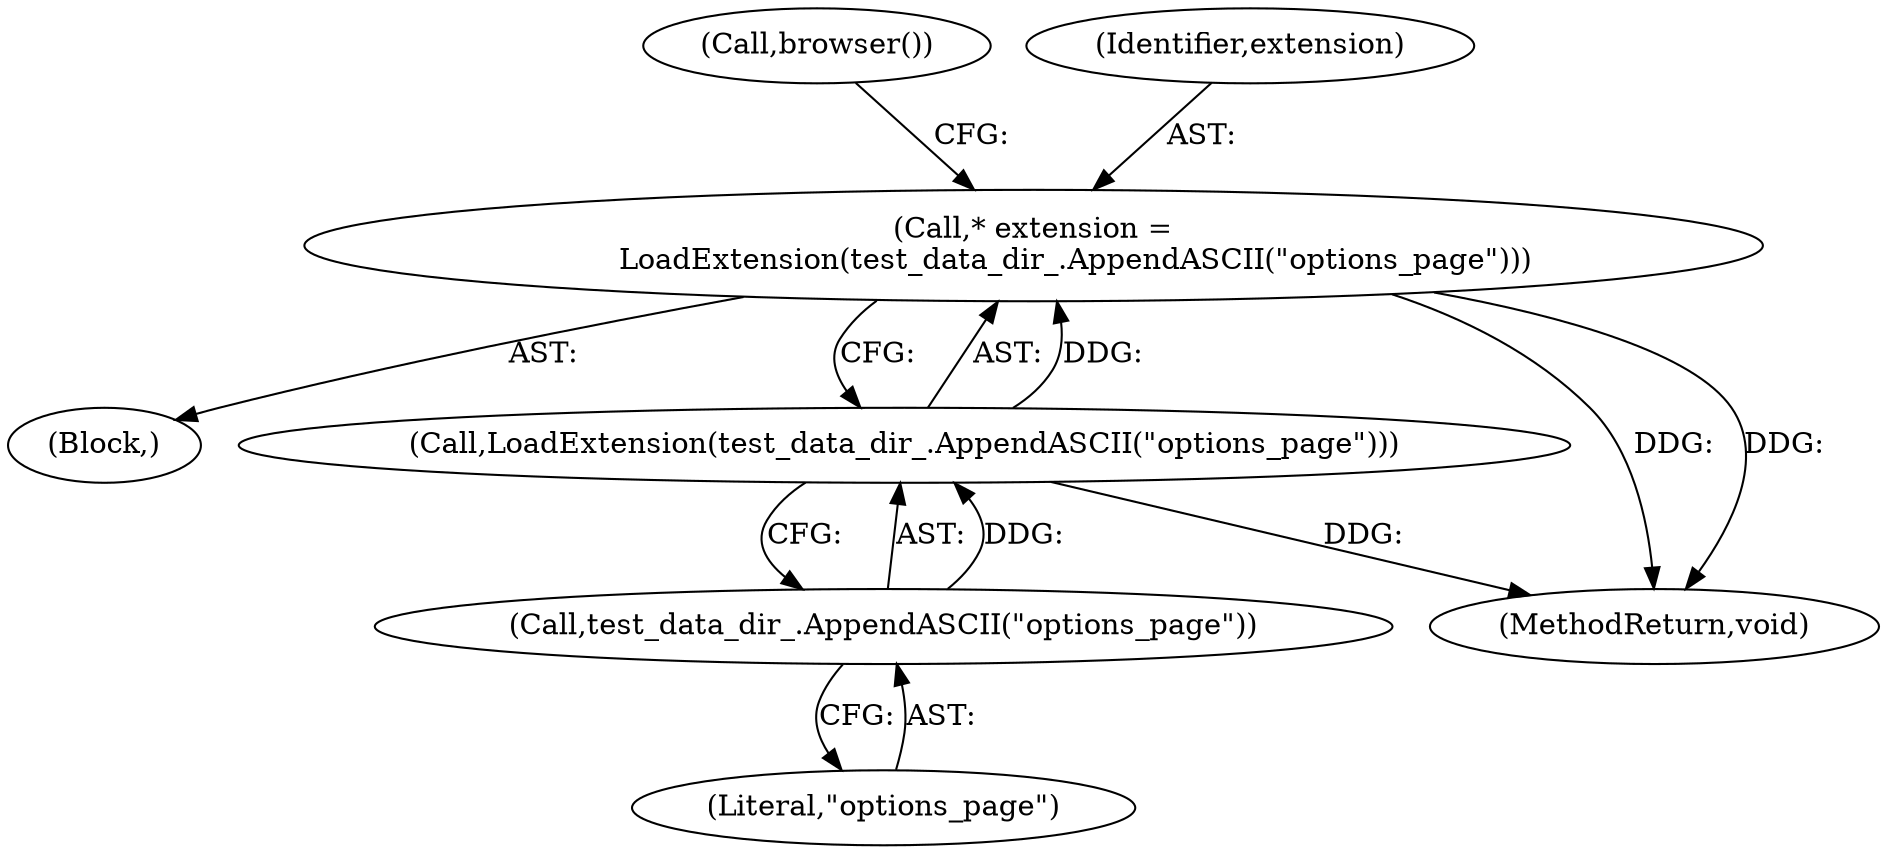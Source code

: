 digraph "0_Chrome_0bb3f5c715eb66bb5c1fb05fd81d902ca57f33ca@pointer" {
"1000141" [label="(Call,* extension =\n         LoadExtension(test_data_dir_.AppendASCII(\"options_page\")))"];
"1000143" [label="(Call,LoadExtension(test_data_dir_.AppendASCII(\"options_page\")))"];
"1000144" [label="(Call,test_data_dir_.AppendASCII(\"options_page\"))"];
"1000145" [label="(Literal,\"options_page\")"];
"1000148" [label="(Call,browser())"];
"1000143" [label="(Call,LoadExtension(test_data_dir_.AppendASCII(\"options_page\")))"];
"1000144" [label="(Call,test_data_dir_.AppendASCII(\"options_page\"))"];
"1000111" [label="(Block,)"];
"1000296" [label="(MethodReturn,void)"];
"1000142" [label="(Identifier,extension)"];
"1000141" [label="(Call,* extension =\n         LoadExtension(test_data_dir_.AppendASCII(\"options_page\")))"];
"1000141" -> "1000111"  [label="AST: "];
"1000141" -> "1000143"  [label="CFG: "];
"1000142" -> "1000141"  [label="AST: "];
"1000143" -> "1000141"  [label="AST: "];
"1000148" -> "1000141"  [label="CFG: "];
"1000141" -> "1000296"  [label="DDG: "];
"1000141" -> "1000296"  [label="DDG: "];
"1000143" -> "1000141"  [label="DDG: "];
"1000143" -> "1000144"  [label="CFG: "];
"1000144" -> "1000143"  [label="AST: "];
"1000143" -> "1000296"  [label="DDG: "];
"1000144" -> "1000143"  [label="DDG: "];
"1000144" -> "1000145"  [label="CFG: "];
"1000145" -> "1000144"  [label="AST: "];
}
